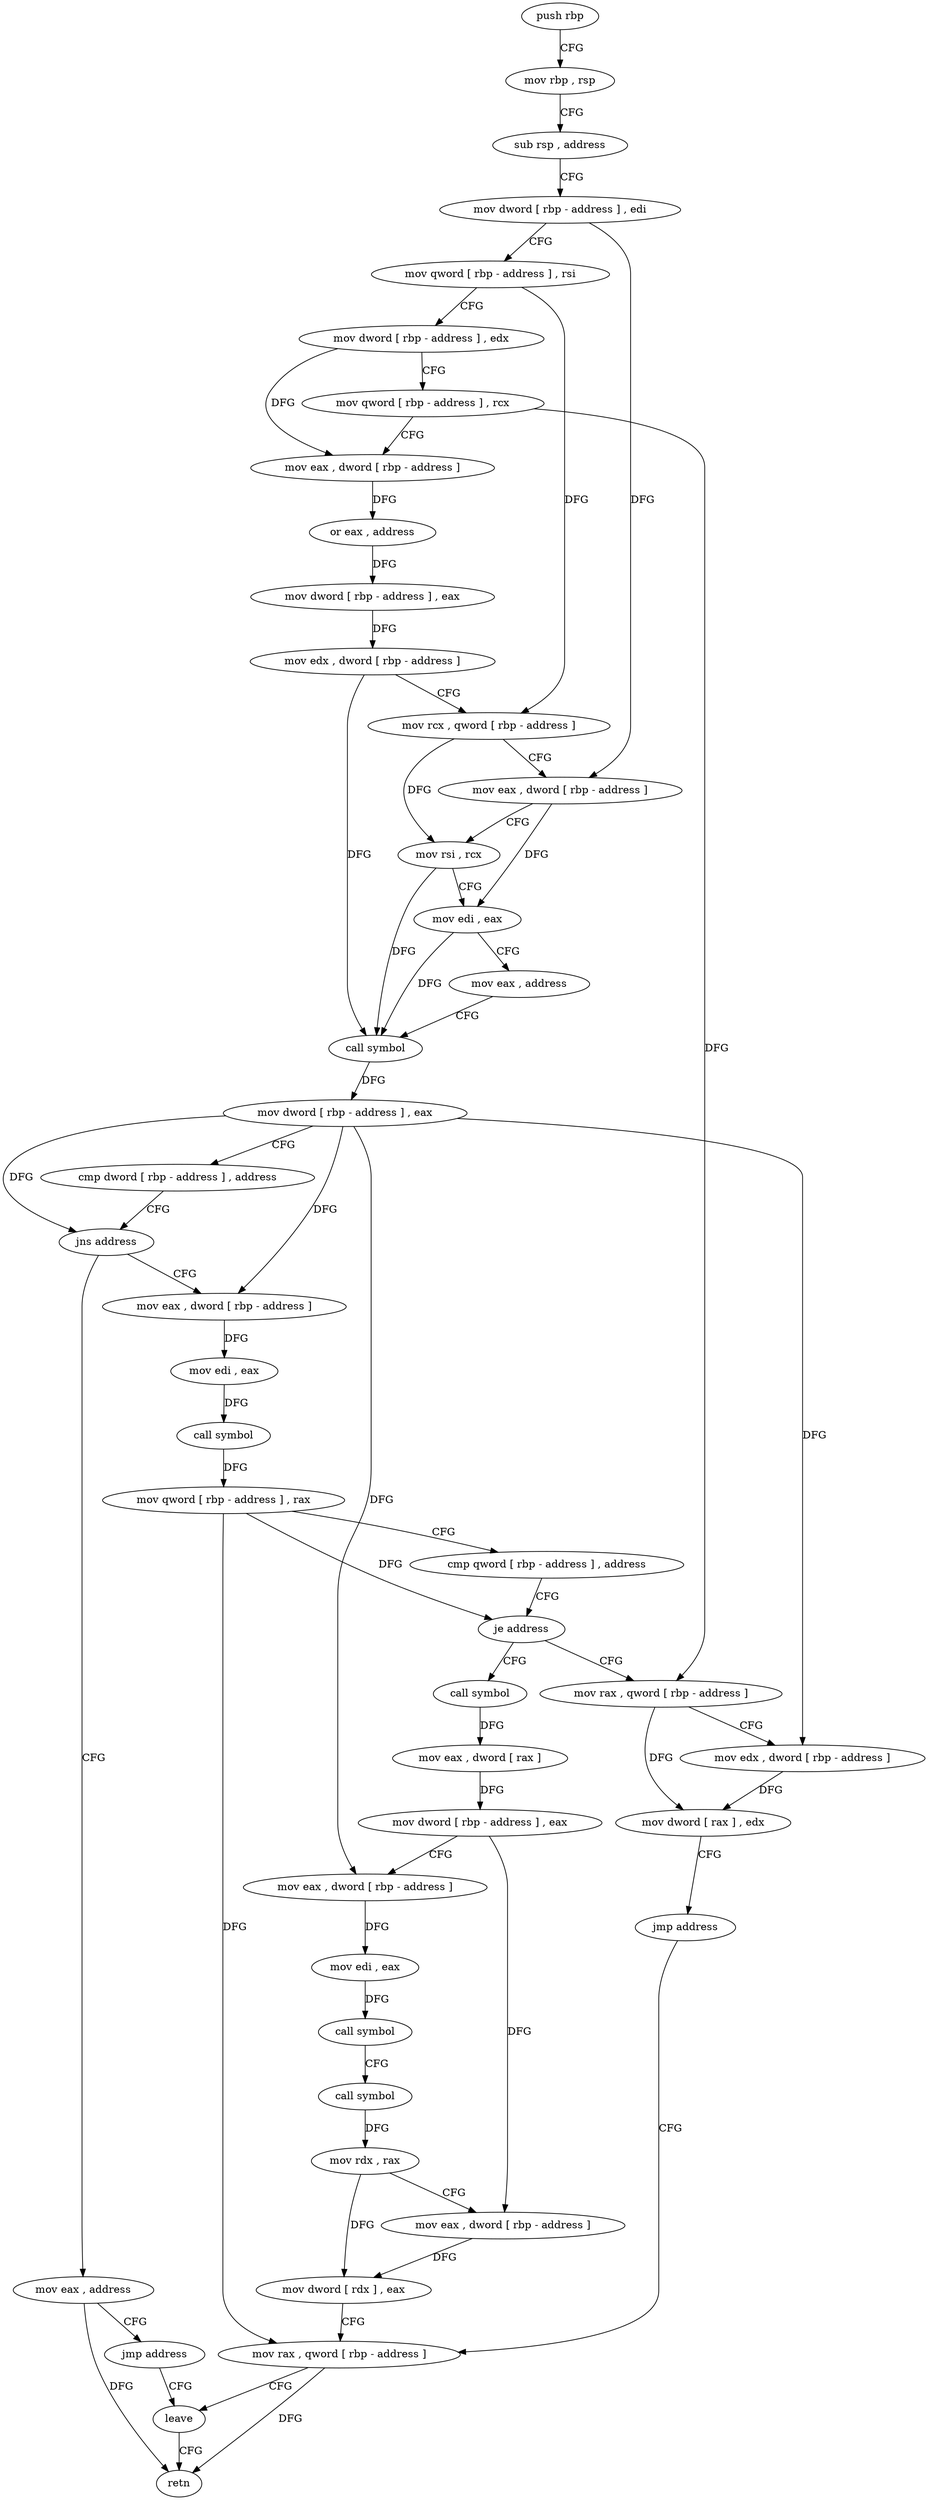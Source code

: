 digraph "func" {
"4326030" [label = "push rbp" ]
"4326031" [label = "mov rbp , rsp" ]
"4326034" [label = "sub rsp , address" ]
"4326038" [label = "mov dword [ rbp - address ] , edi" ]
"4326041" [label = "mov qword [ rbp - address ] , rsi" ]
"4326045" [label = "mov dword [ rbp - address ] , edx" ]
"4326048" [label = "mov qword [ rbp - address ] , rcx" ]
"4326052" [label = "mov eax , dword [ rbp - address ]" ]
"4326055" [label = "or eax , address" ]
"4326060" [label = "mov dword [ rbp - address ] , eax" ]
"4326063" [label = "mov edx , dword [ rbp - address ]" ]
"4326066" [label = "mov rcx , qword [ rbp - address ]" ]
"4326070" [label = "mov eax , dword [ rbp - address ]" ]
"4326073" [label = "mov rsi , rcx" ]
"4326076" [label = "mov edi , eax" ]
"4326078" [label = "mov eax , address" ]
"4326083" [label = "call symbol" ]
"4326088" [label = "mov dword [ rbp - address ] , eax" ]
"4326091" [label = "cmp dword [ rbp - address ] , address" ]
"4326095" [label = "jns address" ]
"4326104" [label = "mov eax , dword [ rbp - address ]" ]
"4326097" [label = "mov eax , address" ]
"4326107" [label = "mov edi , eax" ]
"4326109" [label = "call symbol" ]
"4326114" [label = "mov qword [ rbp - address ] , rax" ]
"4326118" [label = "cmp qword [ rbp - address ] , address" ]
"4326123" [label = "je address" ]
"4326136" [label = "call symbol" ]
"4326125" [label = "mov rax , qword [ rbp - address ]" ]
"4326102" [label = "jmp address" ]
"4326173" [label = "leave" ]
"4326141" [label = "mov eax , dword [ rax ]" ]
"4326143" [label = "mov dword [ rbp - address ] , eax" ]
"4326146" [label = "mov eax , dword [ rbp - address ]" ]
"4326149" [label = "mov edi , eax" ]
"4326151" [label = "call symbol" ]
"4326156" [label = "call symbol" ]
"4326161" [label = "mov rdx , rax" ]
"4326164" [label = "mov eax , dword [ rbp - address ]" ]
"4326167" [label = "mov dword [ rdx ] , eax" ]
"4326169" [label = "mov rax , qword [ rbp - address ]" ]
"4326129" [label = "mov edx , dword [ rbp - address ]" ]
"4326132" [label = "mov dword [ rax ] , edx" ]
"4326134" [label = "jmp address" ]
"4326174" [label = "retn" ]
"4326030" -> "4326031" [ label = "CFG" ]
"4326031" -> "4326034" [ label = "CFG" ]
"4326034" -> "4326038" [ label = "CFG" ]
"4326038" -> "4326041" [ label = "CFG" ]
"4326038" -> "4326070" [ label = "DFG" ]
"4326041" -> "4326045" [ label = "CFG" ]
"4326041" -> "4326066" [ label = "DFG" ]
"4326045" -> "4326048" [ label = "CFG" ]
"4326045" -> "4326052" [ label = "DFG" ]
"4326048" -> "4326052" [ label = "CFG" ]
"4326048" -> "4326125" [ label = "DFG" ]
"4326052" -> "4326055" [ label = "DFG" ]
"4326055" -> "4326060" [ label = "DFG" ]
"4326060" -> "4326063" [ label = "DFG" ]
"4326063" -> "4326066" [ label = "CFG" ]
"4326063" -> "4326083" [ label = "DFG" ]
"4326066" -> "4326070" [ label = "CFG" ]
"4326066" -> "4326073" [ label = "DFG" ]
"4326070" -> "4326073" [ label = "CFG" ]
"4326070" -> "4326076" [ label = "DFG" ]
"4326073" -> "4326076" [ label = "CFG" ]
"4326073" -> "4326083" [ label = "DFG" ]
"4326076" -> "4326078" [ label = "CFG" ]
"4326076" -> "4326083" [ label = "DFG" ]
"4326078" -> "4326083" [ label = "CFG" ]
"4326083" -> "4326088" [ label = "DFG" ]
"4326088" -> "4326091" [ label = "CFG" ]
"4326088" -> "4326095" [ label = "DFG" ]
"4326088" -> "4326104" [ label = "DFG" ]
"4326088" -> "4326146" [ label = "DFG" ]
"4326088" -> "4326129" [ label = "DFG" ]
"4326091" -> "4326095" [ label = "CFG" ]
"4326095" -> "4326104" [ label = "CFG" ]
"4326095" -> "4326097" [ label = "CFG" ]
"4326104" -> "4326107" [ label = "DFG" ]
"4326097" -> "4326102" [ label = "CFG" ]
"4326097" -> "4326174" [ label = "DFG" ]
"4326107" -> "4326109" [ label = "DFG" ]
"4326109" -> "4326114" [ label = "DFG" ]
"4326114" -> "4326118" [ label = "CFG" ]
"4326114" -> "4326123" [ label = "DFG" ]
"4326114" -> "4326169" [ label = "DFG" ]
"4326118" -> "4326123" [ label = "CFG" ]
"4326123" -> "4326136" [ label = "CFG" ]
"4326123" -> "4326125" [ label = "CFG" ]
"4326136" -> "4326141" [ label = "DFG" ]
"4326125" -> "4326129" [ label = "CFG" ]
"4326125" -> "4326132" [ label = "DFG" ]
"4326102" -> "4326173" [ label = "CFG" ]
"4326173" -> "4326174" [ label = "CFG" ]
"4326141" -> "4326143" [ label = "DFG" ]
"4326143" -> "4326146" [ label = "CFG" ]
"4326143" -> "4326164" [ label = "DFG" ]
"4326146" -> "4326149" [ label = "DFG" ]
"4326149" -> "4326151" [ label = "DFG" ]
"4326151" -> "4326156" [ label = "CFG" ]
"4326156" -> "4326161" [ label = "DFG" ]
"4326161" -> "4326164" [ label = "CFG" ]
"4326161" -> "4326167" [ label = "DFG" ]
"4326164" -> "4326167" [ label = "DFG" ]
"4326167" -> "4326169" [ label = "CFG" ]
"4326169" -> "4326173" [ label = "CFG" ]
"4326169" -> "4326174" [ label = "DFG" ]
"4326129" -> "4326132" [ label = "DFG" ]
"4326132" -> "4326134" [ label = "CFG" ]
"4326134" -> "4326169" [ label = "CFG" ]
}
